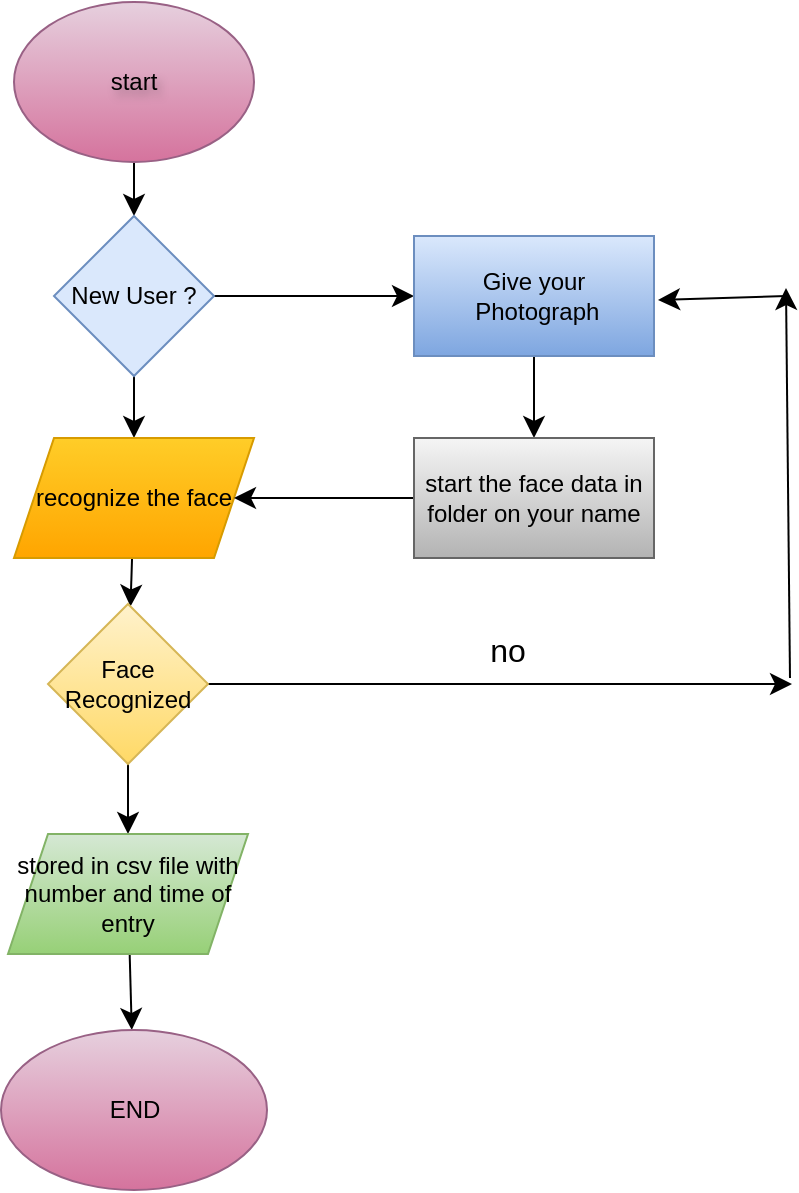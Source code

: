 <mxfile version="28.1.1" pages="2">
  <diagram name="Page-1" id="qxXhnh1ExQH0wozwOnQN">
    <mxGraphModel dx="1293" dy="2378" grid="0" gridSize="10" guides="1" tooltips="1" connect="1" arrows="1" fold="1" page="0" pageScale="1" pageWidth="850" pageHeight="1100" math="0" shadow="0">
      <root>
        <mxCell id="0" />
        <mxCell id="1" parent="0" />
        <mxCell id="UspX0qs1hK22ZYxovU2M-3" value="" style="edgeStyle=none;curved=1;rounded=0;orthogonalLoop=1;jettySize=auto;html=1;fontSize=12;startSize=8;endSize=8;" edge="1" parent="1" source="UspX0qs1hK22ZYxovU2M-1" target="UspX0qs1hK22ZYxovU2M-2">
          <mxGeometry relative="1" as="geometry" />
        </mxCell>
        <mxCell id="UspX0qs1hK22ZYxovU2M-1" value="start" style="ellipse;whiteSpace=wrap;html=1;fillColor=#e6d0de;strokeColor=#996185;gradientColor=#d5739d;labelBackgroundColor=none;textShadow=1;" vertex="1" parent="1">
          <mxGeometry x="245" y="-1384" width="120" height="80" as="geometry" />
        </mxCell>
        <mxCell id="UspX0qs1hK22ZYxovU2M-5" value="" style="edgeStyle=none;curved=1;rounded=0;orthogonalLoop=1;jettySize=auto;html=1;fontSize=12;startSize=8;endSize=8;" edge="1" parent="1" source="UspX0qs1hK22ZYxovU2M-2" target="UspX0qs1hK22ZYxovU2M-4">
          <mxGeometry relative="1" as="geometry" />
        </mxCell>
        <mxCell id="UspX0qs1hK22ZYxovU2M-13" value="" style="edgeStyle=none;curved=1;rounded=0;orthogonalLoop=1;jettySize=auto;html=1;fontSize=12;startSize=8;endSize=8;" edge="1" parent="1" source="UspX0qs1hK22ZYxovU2M-2" target="UspX0qs1hK22ZYxovU2M-12">
          <mxGeometry relative="1" as="geometry" />
        </mxCell>
        <mxCell id="UspX0qs1hK22ZYxovU2M-2" value="New User ?" style="rhombus;whiteSpace=wrap;html=1;fillColor=#dae8fc;strokeColor=#6c8ebf;" vertex="1" parent="1">
          <mxGeometry x="265" y="-1277" width="80" height="80" as="geometry" />
        </mxCell>
        <mxCell id="UspX0qs1hK22ZYxovU2M-7" value="" style="edgeStyle=none;curved=1;rounded=0;orthogonalLoop=1;jettySize=auto;html=1;fontSize=12;startSize=8;endSize=8;" edge="1" parent="1" source="UspX0qs1hK22ZYxovU2M-4" target="UspX0qs1hK22ZYxovU2M-6">
          <mxGeometry relative="1" as="geometry" />
        </mxCell>
        <mxCell id="UspX0qs1hK22ZYxovU2M-4" value="recognize the face" style="shape=parallelogram;perimeter=parallelogramPerimeter;whiteSpace=wrap;html=1;fixedSize=1;fillColor=#ffcd28;strokeColor=#d79b00;gradientColor=#ffa500;" vertex="1" parent="1">
          <mxGeometry x="245" y="-1166" width="120" height="60" as="geometry" />
        </mxCell>
        <mxCell id="UspX0qs1hK22ZYxovU2M-9" value="" style="edgeStyle=none;curved=1;rounded=0;orthogonalLoop=1;jettySize=auto;html=1;fontSize=12;startSize=8;endSize=8;" edge="1" parent="1" source="UspX0qs1hK22ZYxovU2M-6" target="UspX0qs1hK22ZYxovU2M-8">
          <mxGeometry relative="1" as="geometry" />
        </mxCell>
        <mxCell id="UspX0qs1hK22ZYxovU2M-18" style="edgeStyle=none;curved=1;rounded=0;orthogonalLoop=1;jettySize=auto;html=1;fontSize=12;startSize=8;endSize=8;" edge="1" parent="1" source="UspX0qs1hK22ZYxovU2M-6">
          <mxGeometry relative="1" as="geometry">
            <mxPoint x="634" y="-1043" as="targetPoint" />
          </mxGeometry>
        </mxCell>
        <mxCell id="UspX0qs1hK22ZYxovU2M-6" value="Face Recognized" style="rhombus;whiteSpace=wrap;html=1;fillColor=#fff2cc;strokeColor=#d6b656;gradientColor=#ffd966;" vertex="1" parent="1">
          <mxGeometry x="262" y="-1083" width="80" height="80" as="geometry" />
        </mxCell>
        <mxCell id="UspX0qs1hK22ZYxovU2M-11" value="" style="edgeStyle=none;curved=1;rounded=0;orthogonalLoop=1;jettySize=auto;html=1;fontSize=12;startSize=8;endSize=8;" edge="1" parent="1" source="UspX0qs1hK22ZYxovU2M-8" target="UspX0qs1hK22ZYxovU2M-10">
          <mxGeometry relative="1" as="geometry" />
        </mxCell>
        <mxCell id="UspX0qs1hK22ZYxovU2M-8" value="stored in csv file with number and time of entry" style="shape=parallelogram;perimeter=parallelogramPerimeter;whiteSpace=wrap;html=1;fixedSize=1;fillColor=#d5e8d4;strokeColor=#82b366;gradientColor=#97d077;" vertex="1" parent="1">
          <mxGeometry x="242" y="-968" width="120" height="60" as="geometry" />
        </mxCell>
        <mxCell id="UspX0qs1hK22ZYxovU2M-10" value="END" style="ellipse;whiteSpace=wrap;html=1;fillColor=#e6d0de;gradientColor=#d5739d;strokeColor=#996185;" vertex="1" parent="1">
          <mxGeometry x="238.5" y="-870" width="133" height="80" as="geometry" />
        </mxCell>
        <mxCell id="UspX0qs1hK22ZYxovU2M-15" value="" style="edgeStyle=none;curved=1;rounded=0;orthogonalLoop=1;jettySize=auto;html=1;fontSize=12;startSize=8;endSize=8;" edge="1" parent="1" source="UspX0qs1hK22ZYxovU2M-12" target="UspX0qs1hK22ZYxovU2M-14">
          <mxGeometry relative="1" as="geometry" />
        </mxCell>
        <mxCell id="UspX0qs1hK22ZYxovU2M-12" value="Give your&lt;div&gt;&amp;nbsp;Photograph&lt;/div&gt;" style="whiteSpace=wrap;html=1;fillColor=#dae8fc;strokeColor=#6c8ebf;gradientColor=#7ea6e0;" vertex="1" parent="1">
          <mxGeometry x="445" y="-1267" width="120" height="60" as="geometry" />
        </mxCell>
        <mxCell id="UspX0qs1hK22ZYxovU2M-16" style="edgeStyle=none;curved=1;rounded=0;orthogonalLoop=1;jettySize=auto;html=1;entryX=1;entryY=0.5;entryDx=0;entryDy=0;fontSize=12;startSize=8;endSize=8;" edge="1" parent="1" source="UspX0qs1hK22ZYxovU2M-14" target="UspX0qs1hK22ZYxovU2M-4">
          <mxGeometry relative="1" as="geometry" />
        </mxCell>
        <mxCell id="UspX0qs1hK22ZYxovU2M-14" value="start the face data in folder on your name" style="whiteSpace=wrap;html=1;fillColor=#f5f5f5;strokeColor=#666666;gradientColor=#b3b3b3;" vertex="1" parent="1">
          <mxGeometry x="445" y="-1166" width="120" height="60" as="geometry" />
        </mxCell>
        <mxCell id="UspX0qs1hK22ZYxovU2M-19" value="" style="endArrow=classic;html=1;rounded=0;fontSize=12;startSize=8;endSize=8;curved=1;" edge="1" parent="1">
          <mxGeometry width="50" height="50" relative="1" as="geometry">
            <mxPoint x="633" y="-1046" as="sourcePoint" />
            <mxPoint x="631" y="-1241" as="targetPoint" />
          </mxGeometry>
        </mxCell>
        <mxCell id="UspX0qs1hK22ZYxovU2M-21" value="" style="endArrow=classic;html=1;rounded=0;fontSize=12;startSize=8;endSize=8;curved=1;" edge="1" parent="1">
          <mxGeometry width="50" height="50" relative="1" as="geometry">
            <mxPoint x="631" y="-1237" as="sourcePoint" />
            <mxPoint x="567" y="-1235" as="targetPoint" />
          </mxGeometry>
        </mxCell>
        <mxCell id="UspX0qs1hK22ZYxovU2M-22" value="no" style="text;strokeColor=none;fillColor=none;html=1;align=center;verticalAlign=middle;whiteSpace=wrap;rounded=0;fontSize=16;" vertex="1" parent="1">
          <mxGeometry x="462" y="-1075" width="60" height="30" as="geometry" />
        </mxCell>
      </root>
    </mxGraphModel>
  </diagram>
  <diagram name="Copy of Page-1" id="mZGVYvtSvFNuKFJFSAFT">
    <mxGraphModel dx="1034" dy="2222" grid="0" gridSize="10" guides="1" tooltips="1" connect="1" arrows="1" fold="1" page="0" pageScale="1" pageWidth="850" pageHeight="1100" math="0" shadow="0">
      <root>
        <mxCell id="vZFgFTrOCX4sgLW87-EV-0" />
        <mxCell id="vZFgFTrOCX4sgLW87-EV-1" parent="vZFgFTrOCX4sgLW87-EV-0" />
        <mxCell id="vZFgFTrOCX4sgLW87-EV-2" value="" style="edgeStyle=none;curved=1;rounded=0;orthogonalLoop=1;jettySize=auto;html=1;fontSize=12;startSize=8;endSize=8;" edge="1" parent="vZFgFTrOCX4sgLW87-EV-1" source="vZFgFTrOCX4sgLW87-EV-3" target="vZFgFTrOCX4sgLW87-EV-6">
          <mxGeometry relative="1" as="geometry" />
        </mxCell>
        <mxCell id="vZFgFTrOCX4sgLW87-EV-3" value="start" style="ellipse;whiteSpace=wrap;html=1;fillColor=#e6d0de;strokeColor=#996185;gradientColor=#d5739d;labelBackgroundColor=none;textShadow=1;" vertex="1" parent="vZFgFTrOCX4sgLW87-EV-1">
          <mxGeometry x="245" y="-1384" width="120" height="80" as="geometry" />
        </mxCell>
        <mxCell id="vZFgFTrOCX4sgLW87-EV-4" value="" style="edgeStyle=none;curved=1;rounded=0;orthogonalLoop=1;jettySize=auto;html=1;fontSize=12;startSize=8;endSize=8;" edge="1" parent="vZFgFTrOCX4sgLW87-EV-1" source="vZFgFTrOCX4sgLW87-EV-6" target="vZFgFTrOCX4sgLW87-EV-8">
          <mxGeometry relative="1" as="geometry" />
        </mxCell>
        <mxCell id="vZFgFTrOCX4sgLW87-EV-5" value="" style="edgeStyle=none;curved=1;rounded=0;orthogonalLoop=1;jettySize=auto;html=1;fontSize=12;startSize=8;endSize=8;" edge="1" parent="vZFgFTrOCX4sgLW87-EV-1" source="vZFgFTrOCX4sgLW87-EV-6" target="vZFgFTrOCX4sgLW87-EV-16">
          <mxGeometry relative="1" as="geometry" />
        </mxCell>
        <mxCell id="vZFgFTrOCX4sgLW87-EV-6" value="New User ?" style="rhombus;whiteSpace=wrap;html=1;fillColor=#dae8fc;strokeColor=#6c8ebf;" vertex="1" parent="vZFgFTrOCX4sgLW87-EV-1">
          <mxGeometry x="265" y="-1277" width="80" height="80" as="geometry" />
        </mxCell>
        <mxCell id="vZFgFTrOCX4sgLW87-EV-7" value="" style="edgeStyle=none;curved=1;rounded=0;orthogonalLoop=1;jettySize=auto;html=1;fontSize=12;startSize=8;endSize=8;" edge="1" parent="vZFgFTrOCX4sgLW87-EV-1" source="vZFgFTrOCX4sgLW87-EV-8" target="vZFgFTrOCX4sgLW87-EV-11">
          <mxGeometry relative="1" as="geometry" />
        </mxCell>
        <mxCell id="vZFgFTrOCX4sgLW87-EV-8" value="recognize the face" style="shape=parallelogram;perimeter=parallelogramPerimeter;whiteSpace=wrap;html=1;fixedSize=1;fillColor=#ffcd28;strokeColor=#d79b00;gradientColor=#ffa500;" vertex="1" parent="vZFgFTrOCX4sgLW87-EV-1">
          <mxGeometry x="245" y="-1166" width="120" height="60" as="geometry" />
        </mxCell>
        <mxCell id="vZFgFTrOCX4sgLW87-EV-9" value="" style="edgeStyle=none;curved=1;rounded=0;orthogonalLoop=1;jettySize=auto;html=1;fontSize=12;startSize=8;endSize=8;" edge="1" parent="vZFgFTrOCX4sgLW87-EV-1" source="vZFgFTrOCX4sgLW87-EV-11" target="vZFgFTrOCX4sgLW87-EV-13">
          <mxGeometry relative="1" as="geometry" />
        </mxCell>
        <mxCell id="vZFgFTrOCX4sgLW87-EV-10" style="edgeStyle=none;curved=1;rounded=0;orthogonalLoop=1;jettySize=auto;html=1;fontSize=12;startSize=8;endSize=8;" edge="1" parent="vZFgFTrOCX4sgLW87-EV-1" source="vZFgFTrOCX4sgLW87-EV-11">
          <mxGeometry relative="1" as="geometry">
            <mxPoint x="634" y="-1043" as="targetPoint" />
          </mxGeometry>
        </mxCell>
        <mxCell id="vZFgFTrOCX4sgLW87-EV-11" value="Face Recognized" style="rhombus;whiteSpace=wrap;html=1;fillColor=#fff2cc;strokeColor=#d6b656;gradientColor=#ffd966;" vertex="1" parent="vZFgFTrOCX4sgLW87-EV-1">
          <mxGeometry x="262" y="-1083" width="80" height="80" as="geometry" />
        </mxCell>
        <mxCell id="vZFgFTrOCX4sgLW87-EV-12" value="" style="edgeStyle=none;curved=1;rounded=0;orthogonalLoop=1;jettySize=auto;html=1;fontSize=12;startSize=8;endSize=8;" edge="1" parent="vZFgFTrOCX4sgLW87-EV-1" source="vZFgFTrOCX4sgLW87-EV-13" target="vZFgFTrOCX4sgLW87-EV-14">
          <mxGeometry relative="1" as="geometry" />
        </mxCell>
        <mxCell id="vZFgFTrOCX4sgLW87-EV-13" value="stored in csv file with number and time of entry" style="shape=parallelogram;perimeter=parallelogramPerimeter;whiteSpace=wrap;html=1;fixedSize=1;fillColor=#d5e8d4;strokeColor=#82b366;gradientColor=#97d077;" vertex="1" parent="vZFgFTrOCX4sgLW87-EV-1">
          <mxGeometry x="242" y="-968" width="120" height="60" as="geometry" />
        </mxCell>
        <mxCell id="vZFgFTrOCX4sgLW87-EV-14" value="END" style="ellipse;whiteSpace=wrap;html=1;fillColor=#e6d0de;gradientColor=#d5739d;strokeColor=#996185;" vertex="1" parent="vZFgFTrOCX4sgLW87-EV-1">
          <mxGeometry x="238.5" y="-870" width="133" height="80" as="geometry" />
        </mxCell>
        <mxCell id="vZFgFTrOCX4sgLW87-EV-15" value="" style="edgeStyle=none;curved=1;rounded=0;orthogonalLoop=1;jettySize=auto;html=1;fontSize=12;startSize=8;endSize=8;" edge="1" parent="vZFgFTrOCX4sgLW87-EV-1" source="vZFgFTrOCX4sgLW87-EV-16" target="vZFgFTrOCX4sgLW87-EV-18">
          <mxGeometry relative="1" as="geometry" />
        </mxCell>
        <mxCell id="vZFgFTrOCX4sgLW87-EV-16" value="Give your&lt;div&gt;&amp;nbsp;Photograph&lt;/div&gt;" style="whiteSpace=wrap;html=1;fillColor=#dae8fc;strokeColor=#6c8ebf;gradientColor=#7ea6e0;" vertex="1" parent="vZFgFTrOCX4sgLW87-EV-1">
          <mxGeometry x="445" y="-1267" width="120" height="60" as="geometry" />
        </mxCell>
        <mxCell id="vZFgFTrOCX4sgLW87-EV-17" style="edgeStyle=none;curved=1;rounded=0;orthogonalLoop=1;jettySize=auto;html=1;entryX=1;entryY=0.5;entryDx=0;entryDy=0;fontSize=12;startSize=8;endSize=8;" edge="1" parent="vZFgFTrOCX4sgLW87-EV-1" source="vZFgFTrOCX4sgLW87-EV-18" target="vZFgFTrOCX4sgLW87-EV-8">
          <mxGeometry relative="1" as="geometry" />
        </mxCell>
        <mxCell id="vZFgFTrOCX4sgLW87-EV-18" value="start the face data in folder on your name" style="whiteSpace=wrap;html=1;fillColor=#f5f5f5;strokeColor=#666666;gradientColor=#b3b3b3;" vertex="1" parent="vZFgFTrOCX4sgLW87-EV-1">
          <mxGeometry x="445" y="-1166" width="120" height="60" as="geometry" />
        </mxCell>
        <mxCell id="vZFgFTrOCX4sgLW87-EV-19" value="" style="endArrow=classic;html=1;rounded=0;fontSize=12;startSize=8;endSize=8;curved=1;" edge="1" parent="vZFgFTrOCX4sgLW87-EV-1">
          <mxGeometry width="50" height="50" relative="1" as="geometry">
            <mxPoint x="633" y="-1046" as="sourcePoint" />
            <mxPoint x="631" y="-1241" as="targetPoint" />
          </mxGeometry>
        </mxCell>
        <mxCell id="vZFgFTrOCX4sgLW87-EV-20" value="" style="endArrow=classic;html=1;rounded=0;fontSize=12;startSize=8;endSize=8;curved=1;" edge="1" parent="vZFgFTrOCX4sgLW87-EV-1">
          <mxGeometry width="50" height="50" relative="1" as="geometry">
            <mxPoint x="631" y="-1237" as="sourcePoint" />
            <mxPoint x="567" y="-1235" as="targetPoint" />
          </mxGeometry>
        </mxCell>
        <mxCell id="vZFgFTrOCX4sgLW87-EV-21" value="no" style="text;strokeColor=none;fillColor=none;html=1;align=center;verticalAlign=middle;whiteSpace=wrap;rounded=0;fontSize=16;" vertex="1" parent="vZFgFTrOCX4sgLW87-EV-1">
          <mxGeometry x="462" y="-1075" width="60" height="30" as="geometry" />
        </mxCell>
      </root>
    </mxGraphModel>
  </diagram>
</mxfile>
